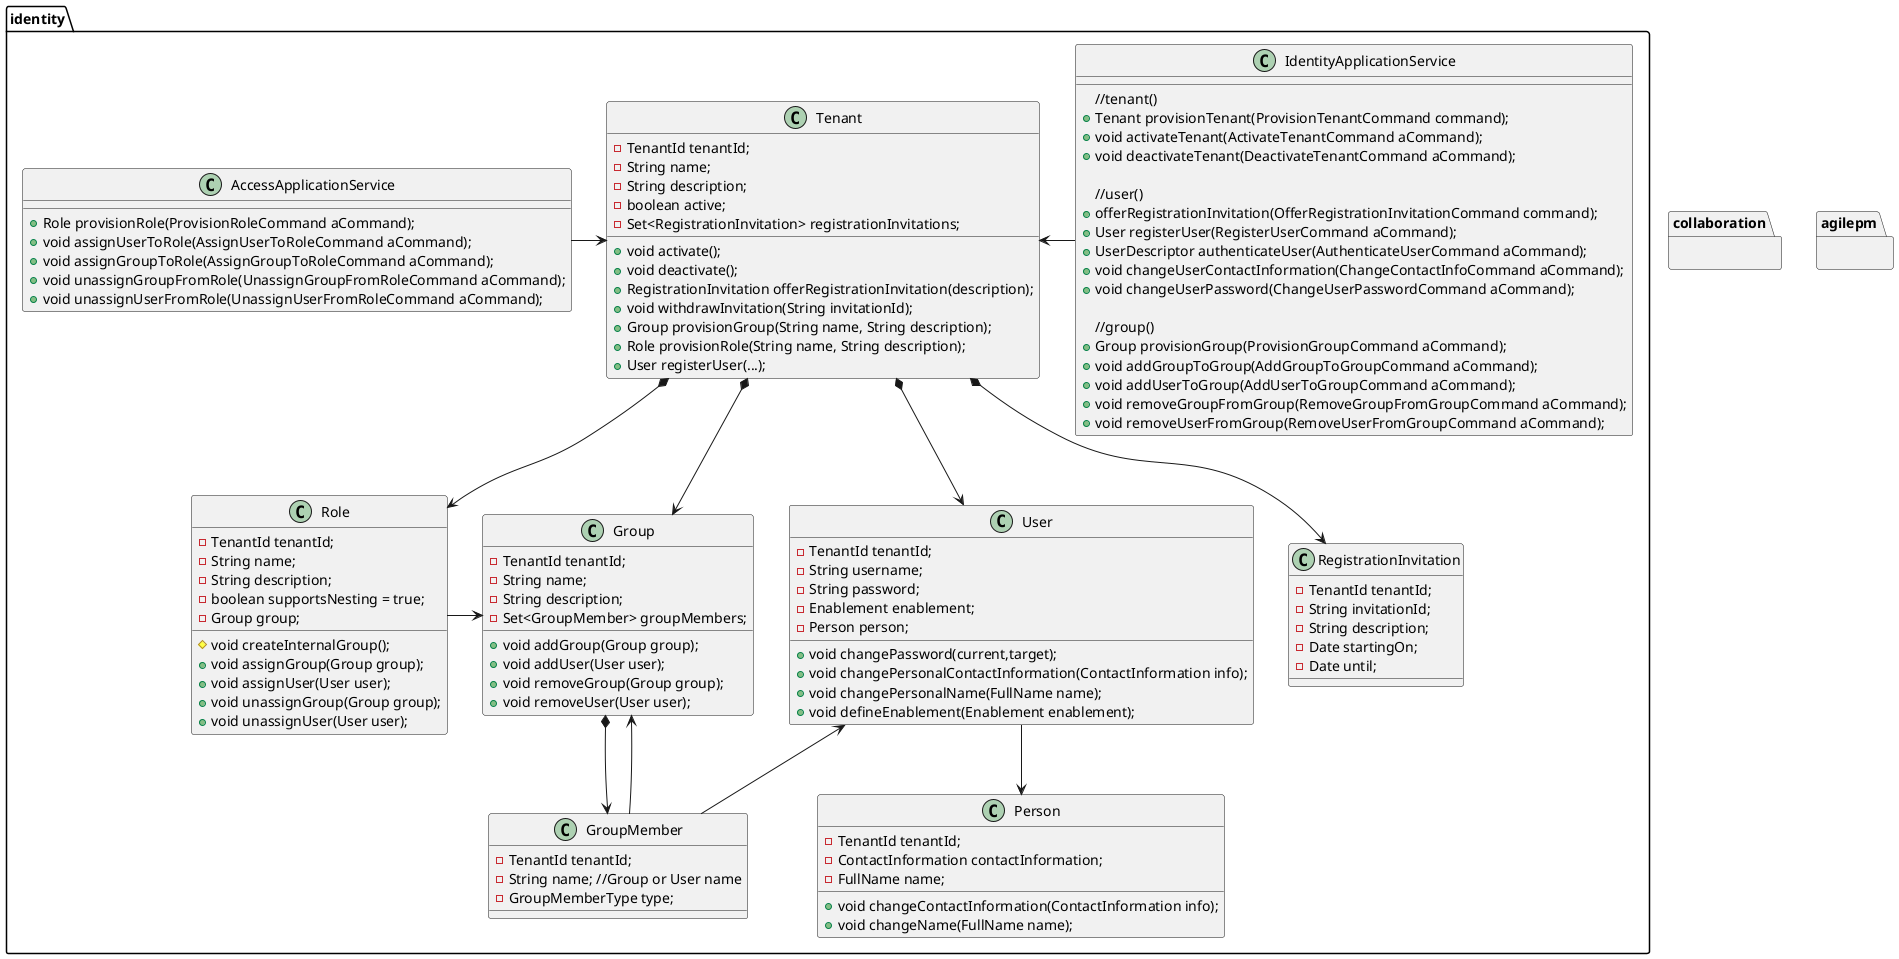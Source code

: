 @startuml

package identity{

class IdentityApplicationService{

    //tenant()
    + Tenant provisionTenant(ProvisionTenantCommand command);
    + void activateTenant(ActivateTenantCommand aCommand);
    + void deactivateTenant(DeactivateTenantCommand aCommand);

    //user()
    + offerRegistrationInvitation(OfferRegistrationInvitationCommand command);
    + User registerUser(RegisterUserCommand aCommand);
    + UserDescriptor authenticateUser(AuthenticateUserCommand aCommand);
    + void changeUserContactInformation(ChangeContactInfoCommand aCommand);
    + void changeUserPassword(ChangeUserPasswordCommand aCommand);

    //group()
    + Group provisionGroup(ProvisionGroupCommand aCommand);
    + void addGroupToGroup(AddGroupToGroupCommand aCommand);
    + void addUserToGroup(AddUserToGroupCommand aCommand);
    + void removeGroupFromGroup(RemoveGroupFromGroupCommand aCommand);
    + void removeUserFromGroup(RemoveUserFromGroupCommand aCommand);

}

class AccessApplicationService{

    + Role provisionRole(ProvisionRoleCommand aCommand);
    + void assignUserToRole(AssignUserToRoleCommand aCommand);
    + void assignGroupToRole(AssignGroupToRoleCommand aCommand);
    + void unassignGroupFromRole(UnassignGroupFromRoleCommand aCommand);
    + void unassignUserFromRole(UnassignUserFromRoleCommand aCommand);

}

IdentityApplicationService -left-> Tenant
AccessApplicationService -right-> Tenant

class Tenant{
    - TenantId tenantId;
    - String name;
    - String description;
    - boolean active;
    - Set<RegistrationInvitation> registrationInvitations;

    + void activate();
    + void deactivate();
    + RegistrationInvitation offerRegistrationInvitation(description);
    + void withdrawInvitation(String invitationId);
    + Group provisionGroup(String name, String description);
    + Role provisionRole(String name, String description);
    + User registerUser(...);
}

class RegistrationInvitation{
    - TenantId tenantId;
    - String invitationId;
    - String description;
    - Date startingOn;
    - Date until;
}

class User{
    - TenantId tenantId;
    - String username;
    - String password;
    - Enablement enablement;
    - Person person;

    + void changePassword(current,target);
    + void changePersonalContactInformation(ContactInformation info);
    + void changePersonalName(FullName name);
    + void defineEnablement(Enablement enablement);
}

class Person{
    - TenantId tenantId;
    - ContactInformation contactInformation;
    - FullName name;

    + void changeContactInformation(ContactInformation info);
    + void changeName(FullName name);
}

class Group{
    - TenantId tenantId;
    - String name;
    - String description;
    - Set<GroupMember> groupMembers;

    + void addGroup(Group group);
    + void addUser(User user);
    + void removeGroup(Group group);
    + void removeUser(User user);
}

class GroupMember{
    - TenantId tenantId;
    - String name; //Group or User name
    - GroupMemberType type;
}

class Role{
    - TenantId tenantId;
    - String name;
    - String description;
    - boolean supportsNesting = true;
    - Group group;

    # void createInternalGroup();
    + void assignGroup(Group group);
    + void assignUser(User user);
    + void unassignGroup(Group group);
    + void unassignUser(User user);
}

Tenant *--> RegistrationInvitation
Tenant *--> User
User --> Person
Tenant *--> Role
Tenant *--> Group
Role -right-> Group
Group *--> GroupMember
GroupMember -up-> User
GroupMember -up-> Group


}


package collaboration{

}


package agilepm{

}

@enduml